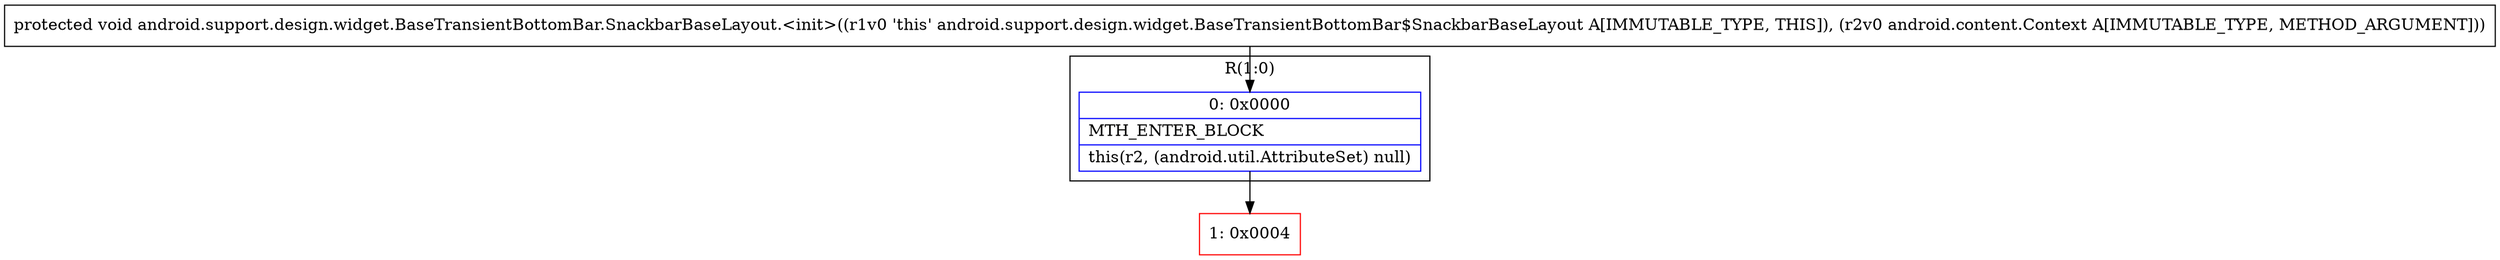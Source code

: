 digraph "CFG forandroid.support.design.widget.BaseTransientBottomBar.SnackbarBaseLayout.\<init\>(Landroid\/content\/Context;)V" {
subgraph cluster_Region_955517215 {
label = "R(1:0)";
node [shape=record,color=blue];
Node_0 [shape=record,label="{0\:\ 0x0000|MTH_ENTER_BLOCK\l|this(r2, (android.util.AttributeSet) null)\l}"];
}
Node_1 [shape=record,color=red,label="{1\:\ 0x0004}"];
MethodNode[shape=record,label="{protected void android.support.design.widget.BaseTransientBottomBar.SnackbarBaseLayout.\<init\>((r1v0 'this' android.support.design.widget.BaseTransientBottomBar$SnackbarBaseLayout A[IMMUTABLE_TYPE, THIS]), (r2v0 android.content.Context A[IMMUTABLE_TYPE, METHOD_ARGUMENT])) }"];
MethodNode -> Node_0;
Node_0 -> Node_1;
}

